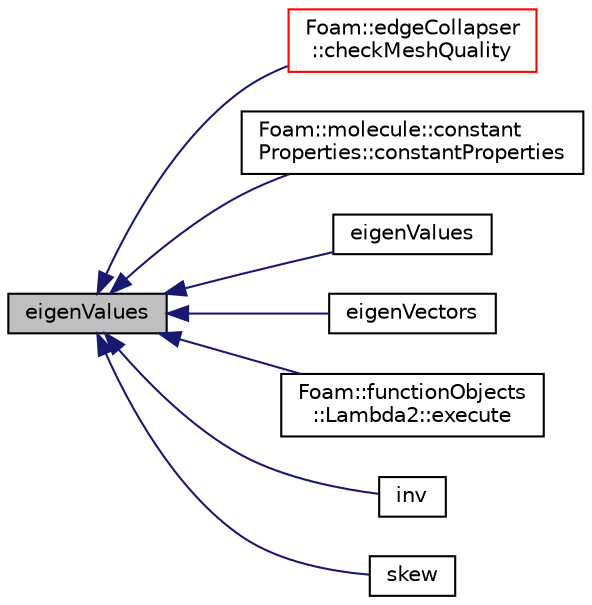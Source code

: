 digraph "eigenValues"
{
  bgcolor="transparent";
  edge [fontname="Helvetica",fontsize="10",labelfontname="Helvetica",labelfontsize="10"];
  node [fontname="Helvetica",fontsize="10",shape=record];
  rankdir="LR";
  Node1 [label="eigenValues",height=0.2,width=0.4,color="black", fillcolor="grey75", style="filled", fontcolor="black"];
  Node1 -> Node2 [dir="back",color="midnightblue",fontsize="10",style="solid",fontname="Helvetica"];
  Node2 [label="Foam::edgeCollapser\l::checkMeshQuality",height=0.2,width=0.4,color="red",URL="$a00624.html#a05c592dbdbe3fcc0728c2595750b5982",tooltip="Check mesh and mark points on faces in error. "];
  Node1 -> Node3 [dir="back",color="midnightblue",fontsize="10",style="solid",fontname="Helvetica"];
  Node3 [label="Foam::molecule::constant\lProperties::constantProperties",height=0.2,width=0.4,color="black",URL="$a00378.html#a48f10350a2cae9811619cc14159099d6",tooltip="Construct from dictionary. "];
  Node1 -> Node4 [dir="back",color="midnightblue",fontsize="10",style="solid",fontname="Helvetica"];
  Node4 [label="eigenValues",height=0.2,width=0.4,color="black",URL="$a10936.html#a357206ae080055c785ed89dfac4eb6e2"];
  Node1 -> Node5 [dir="back",color="midnightblue",fontsize="10",style="solid",fontname="Helvetica"];
  Node5 [label="eigenVectors",height=0.2,width=0.4,color="black",URL="$a10936.html#a8c9e73d2a3e4751cc6c74e1d69ff3bc9"];
  Node1 -> Node6 [dir="back",color="midnightblue",fontsize="10",style="solid",fontname="Helvetica"];
  Node6 [label="Foam::functionObjects\l::Lambda2::execute",height=0.2,width=0.4,color="black",URL="$a01291.html#ac7366682f728350b2ed2c67e9aa68f3e",tooltip="Calculate Lambda2. "];
  Node1 -> Node7 [dir="back",color="midnightblue",fontsize="10",style="solid",fontname="Helvetica"];
  Node7 [label="inv",height=0.2,width=0.4,color="black",URL="$a10936.html#ae6901356b0eebc94bc1d28338a284d6f"];
  Node1 -> Node8 [dir="back",color="midnightblue",fontsize="10",style="solid",fontname="Helvetica"];
  Node8 [label="skew",height=0.2,width=0.4,color="black",URL="$a10936.html#a0df0a317d1f4aaceb3be76240669de45"];
}
